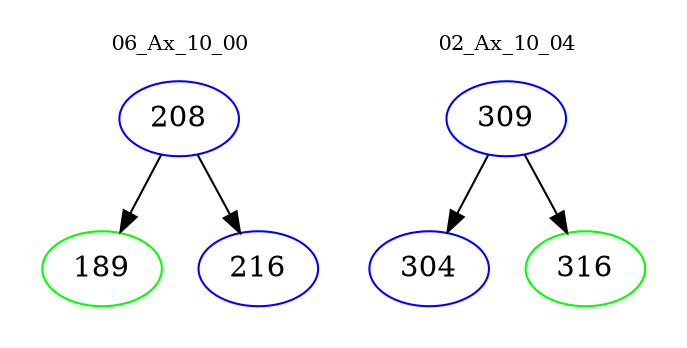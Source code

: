 digraph{
subgraph cluster_0 {
color = white
label = "06_Ax_10_00";
fontsize=10;
T0_208 [label="208", color="blue"]
T0_208 -> T0_189 [color="black"]
T0_189 [label="189", color="green"]
T0_208 -> T0_216 [color="black"]
T0_216 [label="216", color="blue"]
}
subgraph cluster_1 {
color = white
label = "02_Ax_10_04";
fontsize=10;
T1_309 [label="309", color="blue"]
T1_309 -> T1_304 [color="black"]
T1_304 [label="304", color="blue"]
T1_309 -> T1_316 [color="black"]
T1_316 [label="316", color="green"]
}
}
